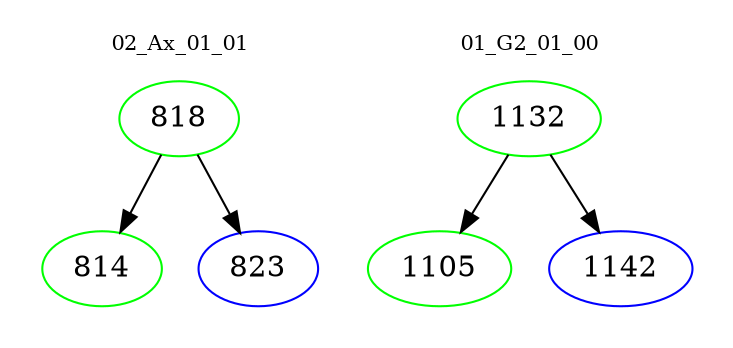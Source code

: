 digraph{
subgraph cluster_0 {
color = white
label = "02_Ax_01_01";
fontsize=10;
T0_818 [label="818", color="green"]
T0_818 -> T0_814 [color="black"]
T0_814 [label="814", color="green"]
T0_818 -> T0_823 [color="black"]
T0_823 [label="823", color="blue"]
}
subgraph cluster_1 {
color = white
label = "01_G2_01_00";
fontsize=10;
T1_1132 [label="1132", color="green"]
T1_1132 -> T1_1105 [color="black"]
T1_1105 [label="1105", color="green"]
T1_1132 -> T1_1142 [color="black"]
T1_1142 [label="1142", color="blue"]
}
}
